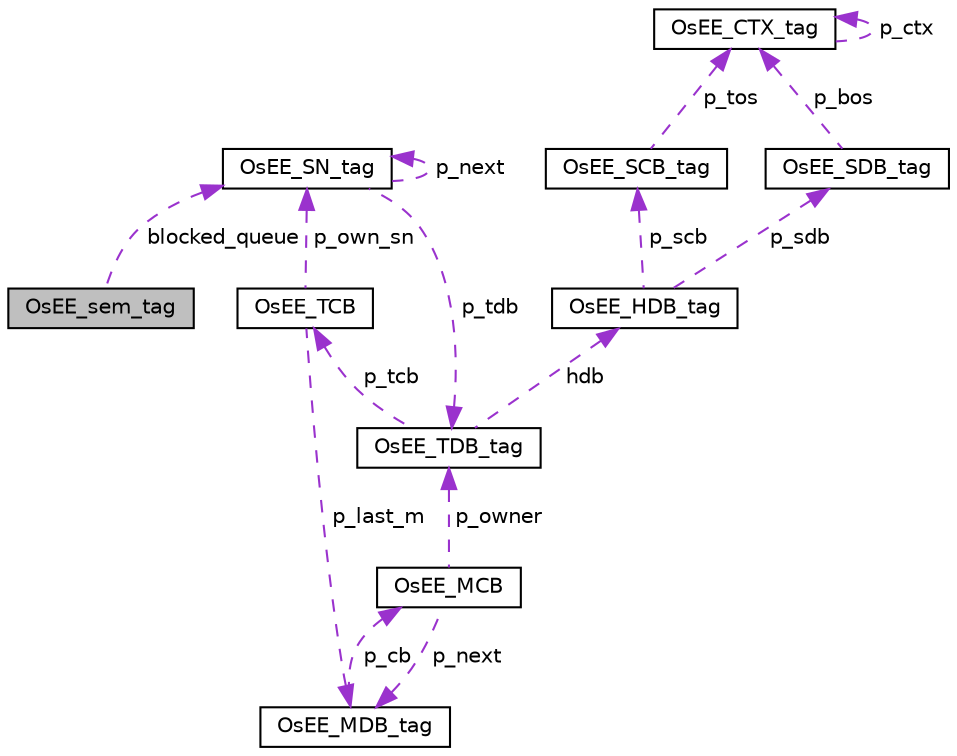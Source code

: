 digraph "OsEE_sem_tag"
{
 // LATEX_PDF_SIZE
  edge [fontname="Helvetica",fontsize="10",labelfontname="Helvetica",labelfontsize="10"];
  node [fontname="Helvetica",fontsize="10",shape=record];
  Node1 [label="OsEE_sem_tag",height=0.2,width=0.4,color="black", fillcolor="grey75", style="filled", fontcolor="black",tooltip="Semaphore Data structure."];
  Node2 -> Node1 [dir="back",color="darkorchid3",fontsize="10",style="dashed",label=" blocked_queue" ];
  Node2 [label="OsEE_SN_tag",height=0.2,width=0.4,color="black", fillcolor="white", style="filled",URL="$structOsEE__SN__tag.html",tooltip="Scheduler node data structure."];
  Node2 -> Node2 [dir="back",color="darkorchid3",fontsize="10",style="dashed",label=" p_next" ];
  Node3 -> Node2 [dir="back",color="darkorchid3",fontsize="10",style="dashed",label=" p_tdb" ];
  Node3 [label="OsEE_TDB_tag",height=0.2,width=0.4,color="black", fillcolor="white", style="filled",URL="$structOsEE__TDB__tag.html",tooltip="The Task Descriptor Block."];
  Node4 -> Node3 [dir="back",color="darkorchid3",fontsize="10",style="dashed",label=" p_tcb" ];
  Node4 [label="OsEE_TCB",height=0.2,width=0.4,color="black", fillcolor="white", style="filled",URL="$structOsEE__TCB.html",tooltip="The Task Control Block."];
  Node2 -> Node4 [dir="back",color="darkorchid3",fontsize="10",style="dashed",label=" p_own_sn" ];
  Node5 -> Node4 [dir="back",color="darkorchid3",fontsize="10",style="dashed",label=" p_last_m" ];
  Node5 [label="OsEE_MDB_tag",height=0.2,width=0.4,color="black", fillcolor="white", style="filled",URL="$structOsEE__MDB__tag.html",tooltip="Mutual exclusion descriptor block."];
  Node6 -> Node5 [dir="back",color="darkorchid3",fontsize="10",style="dashed",label=" p_cb" ];
  Node6 [label="OsEE_MCB",height=0.2,width=0.4,color="black", fillcolor="white", style="filled",URL="$structOsEE__MCB.html",tooltip="Mutual exclusion control block."];
  Node3 -> Node6 [dir="back",color="darkorchid3",fontsize="10",style="dashed",label=" p_owner" ];
  Node5 -> Node6 [dir="back",color="darkorchid3",fontsize="10",style="dashed",label=" p_next" ];
  Node7 -> Node3 [dir="back",color="darkorchid3",fontsize="10",style="dashed",label=" hdb" ];
  Node7 [label="OsEE_HDB_tag",height=0.2,width=0.4,color="black", fillcolor="white", style="filled",URL="$structOsEE__HDB__tag.html",tooltip=" "];
  Node8 -> Node7 [dir="back",color="darkorchid3",fontsize="10",style="dashed",label=" p_scb" ];
  Node8 [label="OsEE_SCB_tag",height=0.2,width=0.4,color="black", fillcolor="white", style="filled",URL="$structOsEE__SCB__tag.html",tooltip=" "];
  Node9 -> Node8 [dir="back",color="darkorchid3",fontsize="10",style="dashed",label=" p_tos" ];
  Node9 [label="OsEE_CTX_tag",height=0.2,width=0.4,color="black", fillcolor="white", style="filled",URL="$structOsEE__CTX__tag.html",tooltip=" "];
  Node9 -> Node9 [dir="back",color="darkorchid3",fontsize="10",style="dashed",label=" p_ctx" ];
  Node10 -> Node7 [dir="back",color="darkorchid3",fontsize="10",style="dashed",label=" p_sdb" ];
  Node10 [label="OsEE_SDB_tag",height=0.2,width=0.4,color="black", fillcolor="white", style="filled",URL="$structOsEE__SDB__tag.html",tooltip=" "];
  Node9 -> Node10 [dir="back",color="darkorchid3",fontsize="10",style="dashed",label=" p_bos" ];
}
